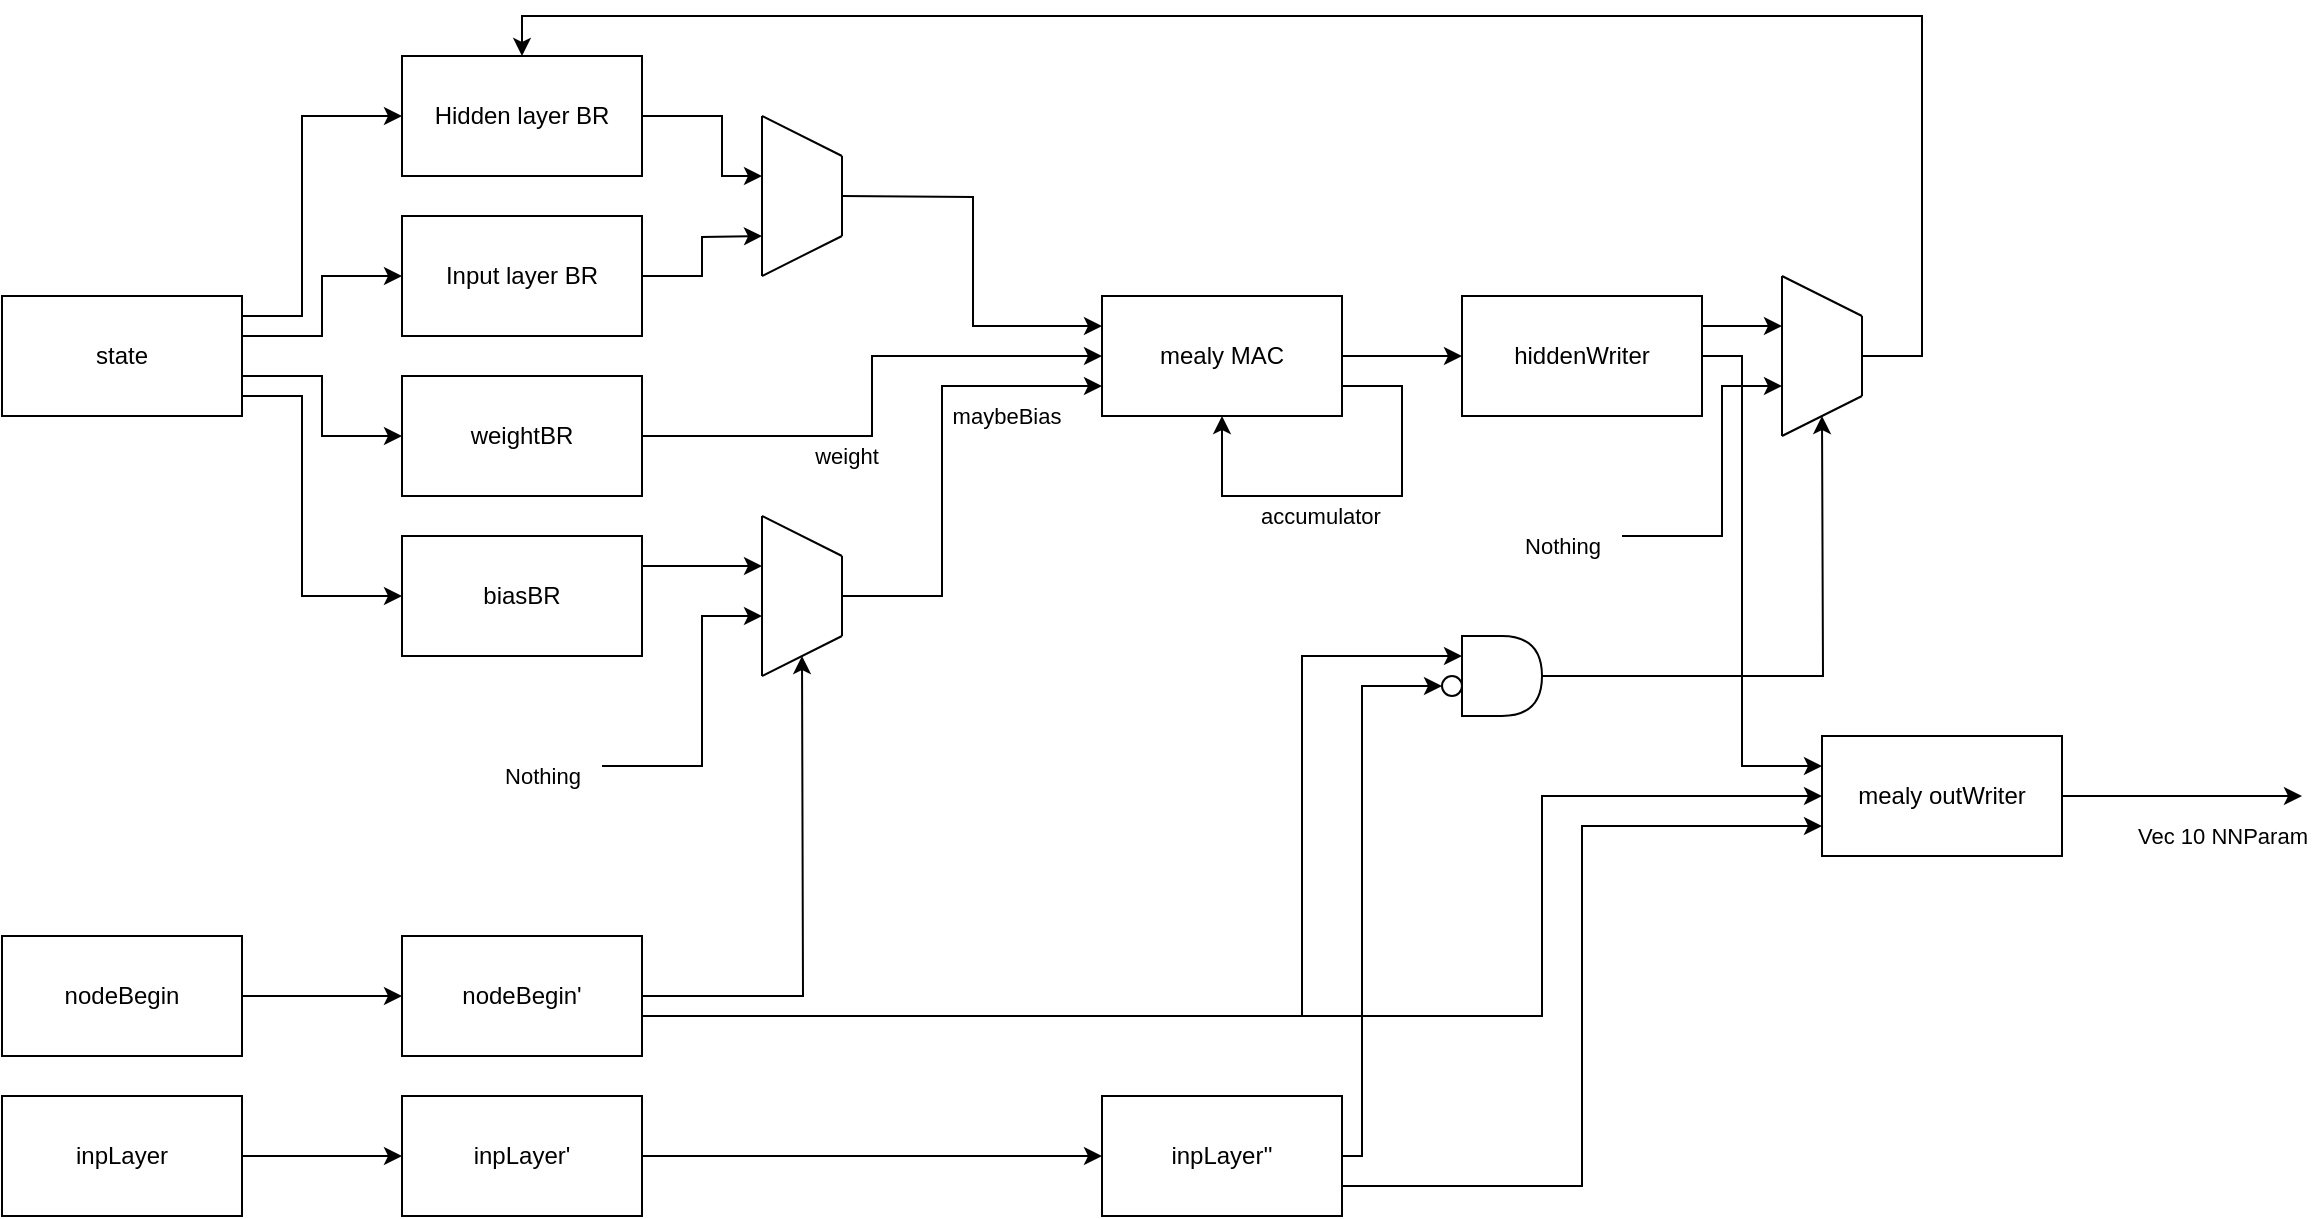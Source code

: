 <mxfile>
    <diagram id="71ZRyCAppLQEASLz2mQb" name="Page-1">
        <mxGraphModel dx="1222" dy="1914" grid="1" gridSize="10" guides="1" tooltips="1" connect="1" arrows="1" fold="1" page="1" pageScale="1" pageWidth="850" pageHeight="1100" math="0" shadow="0">
            <root>
                <mxCell id="0"/>
                <mxCell id="1" parent="0"/>
                <mxCell id="9" style="edgeStyle=orthogonalEdgeStyle;rounded=0;html=1;exitX=1;exitY=0.25;exitDx=0;exitDy=0;entryX=0;entryY=0.5;entryDx=0;entryDy=0;" parent="1" source="2" target="49" edge="1">
                    <mxGeometry relative="1" as="geometry">
                        <Array as="points">
                            <mxPoint x="240" y="130"/>
                            <mxPoint x="270" y="130"/>
                            <mxPoint x="270" y="30"/>
                        </Array>
                    </mxGeometry>
                </mxCell>
                <mxCell id="11" style="edgeStyle=orthogonalEdgeStyle;rounded=0;html=1;exitX=1;exitY=0.75;exitDx=0;exitDy=0;entryX=0;entryY=0.5;entryDx=0;entryDy=0;" parent="1" source="2" target="6" edge="1">
                    <mxGeometry relative="1" as="geometry">
                        <Array as="points">
                            <mxPoint x="240" y="170"/>
                            <mxPoint x="270" y="170"/>
                            <mxPoint x="270" y="270"/>
                        </Array>
                    </mxGeometry>
                </mxCell>
                <mxCell id="12" style="edgeStyle=orthogonalEdgeStyle;rounded=0;html=1;exitX=1;exitY=0.5;exitDx=0;exitDy=0;" parent="1" source="2" target="4" edge="1">
                    <mxGeometry relative="1" as="geometry">
                        <Array as="points">
                            <mxPoint x="240" y="160"/>
                            <mxPoint x="280" y="160"/>
                            <mxPoint x="280" y="190"/>
                        </Array>
                    </mxGeometry>
                </mxCell>
                <mxCell id="50" style="edgeStyle=orthogonalEdgeStyle;html=1;rounded=0;entryX=0;entryY=0.5;entryDx=0;entryDy=0;" parent="1" source="2" target="8" edge="1">
                    <mxGeometry relative="1" as="geometry">
                        <Array as="points">
                            <mxPoint x="280" y="140"/>
                            <mxPoint x="280" y="110"/>
                        </Array>
                        <mxPoint x="290" y="70" as="targetPoint"/>
                    </mxGeometry>
                </mxCell>
                <mxCell id="2" value="state" style="rounded=0;whiteSpace=wrap;html=1;" parent="1" vertex="1">
                    <mxGeometry x="120" y="120" width="120" height="60" as="geometry"/>
                </mxCell>
                <mxCell id="15" style="edgeStyle=orthogonalEdgeStyle;rounded=0;html=1;" parent="1" source="3" target="14" edge="1">
                    <mxGeometry relative="1" as="geometry"/>
                </mxCell>
                <mxCell id="3" value="nodeBegin" style="rounded=0;whiteSpace=wrap;html=1;" parent="1" vertex="1">
                    <mxGeometry x="120" y="440" width="120" height="60" as="geometry"/>
                </mxCell>
                <mxCell id="25" style="edgeStyle=orthogonalEdgeStyle;rounded=0;html=1;" parent="1" source="4" target="23" edge="1">
                    <mxGeometry relative="1" as="geometry"/>
                </mxCell>
                <mxCell id="26" value="weight" style="edgeLabel;html=1;align=center;verticalAlign=middle;resizable=0;points=[];" parent="25" vertex="1" connectable="0">
                    <mxGeometry x="-0.248" y="2" relative="1" as="geometry">
                        <mxPoint y="12" as="offset"/>
                    </mxGeometry>
                </mxCell>
                <mxCell id="4" value="weightBR" style="rounded=0;whiteSpace=wrap;html=1;" parent="1" vertex="1">
                    <mxGeometry x="320" y="160" width="120" height="60" as="geometry"/>
                </mxCell>
                <mxCell id="19" style="edgeStyle=orthogonalEdgeStyle;rounded=0;html=1;exitX=1;exitY=0.25;exitDx=0;exitDy=0;" parent="1" source="6" edge="1">
                    <mxGeometry relative="1" as="geometry">
                        <mxPoint x="500" y="255" as="targetPoint"/>
                    </mxGeometry>
                </mxCell>
                <mxCell id="45" style="edgeStyle=orthogonalEdgeStyle;html=1;rounded=0;" parent="1" edge="1">
                    <mxGeometry relative="1" as="geometry">
                        <mxPoint x="500" y="280" as="targetPoint"/>
                        <mxPoint x="420" y="355" as="sourcePoint"/>
                        <Array as="points">
                            <mxPoint x="470" y="355"/>
                            <mxPoint x="470" y="280"/>
                        </Array>
                    </mxGeometry>
                </mxCell>
                <mxCell id="46" value="Nothing" style="edgeLabel;html=1;align=center;verticalAlign=middle;resizable=0;points=[];" parent="45" vertex="1" connectable="0">
                    <mxGeometry x="-0.536" relative="1" as="geometry">
                        <mxPoint x="-66" y="5" as="offset"/>
                    </mxGeometry>
                </mxCell>
                <mxCell id="6" value="biasBR" style="rounded=0;whiteSpace=wrap;html=1;" parent="1" vertex="1">
                    <mxGeometry x="320" y="240" width="120" height="60" as="geometry"/>
                </mxCell>
                <mxCell id="59" style="edgeStyle=orthogonalEdgeStyle;rounded=0;html=1;" parent="1" source="8" edge="1">
                    <mxGeometry relative="1" as="geometry">
                        <mxPoint x="500" y="90" as="targetPoint"/>
                    </mxGeometry>
                </mxCell>
                <mxCell id="8" value="Input layer BR" style="rounded=0;whiteSpace=wrap;html=1;" parent="1" vertex="1">
                    <mxGeometry x="320" y="80" width="120" height="60" as="geometry"/>
                </mxCell>
                <mxCell id="20" style="edgeStyle=orthogonalEdgeStyle;rounded=0;html=1;" parent="1" source="14" edge="1">
                    <mxGeometry relative="1" as="geometry">
                        <mxPoint x="520" y="300" as="targetPoint"/>
                    </mxGeometry>
                </mxCell>
                <mxCell id="14" value="nodeBegin'" style="rounded=0;whiteSpace=wrap;html=1;" parent="1" vertex="1">
                    <mxGeometry x="320" y="440" width="120" height="60" as="geometry"/>
                </mxCell>
                <mxCell id="21" style="edgeStyle=orthogonalEdgeStyle;rounded=0;html=1;entryX=0;entryY=0.75;entryDx=0;entryDy=0;" parent="1" target="23" edge="1">
                    <mxGeometry relative="1" as="geometry">
                        <mxPoint x="660" y="230" as="targetPoint"/>
                        <Array as="points">
                            <mxPoint x="590" y="270"/>
                            <mxPoint x="590" y="165"/>
                        </Array>
                        <mxPoint x="540" y="270" as="sourcePoint"/>
                    </mxGeometry>
                </mxCell>
                <mxCell id="22" value="maybeBias" style="edgeLabel;html=1;align=center;verticalAlign=middle;resizable=0;points=[];" parent="21" vertex="1" connectable="0">
                    <mxGeometry x="0.733" y="-3" relative="1" as="geometry">
                        <mxPoint x="-17" y="12" as="offset"/>
                    </mxGeometry>
                </mxCell>
                <mxCell id="29" style="edgeStyle=orthogonalEdgeStyle;rounded=0;html=1;exitX=1;exitY=0.75;exitDx=0;exitDy=0;entryX=0.5;entryY=1;entryDx=0;entryDy=0;" parent="1" source="23" target="23" edge="1">
                    <mxGeometry relative="1" as="geometry">
                        <mxPoint x="720" y="240" as="targetPoint"/>
                        <Array as="points">
                            <mxPoint x="820" y="165"/>
                            <mxPoint x="820" y="220"/>
                            <mxPoint x="730" y="220"/>
                        </Array>
                    </mxGeometry>
                </mxCell>
                <mxCell id="30" value="accumulator" style="edgeLabel;html=1;align=center;verticalAlign=middle;resizable=0;points=[];" parent="29" vertex="1" connectable="0">
                    <mxGeometry x="-0.074" y="-1" relative="1" as="geometry">
                        <mxPoint x="-27" y="11" as="offset"/>
                    </mxGeometry>
                </mxCell>
                <mxCell id="86" style="edgeStyle=orthogonalEdgeStyle;rounded=0;html=1;entryX=0;entryY=0.5;entryDx=0;entryDy=0;" edge="1" parent="1" source="23" target="72">
                    <mxGeometry relative="1" as="geometry"/>
                </mxCell>
                <mxCell id="23" value="mealy MAC" style="rounded=0;whiteSpace=wrap;html=1;" parent="1" vertex="1">
                    <mxGeometry x="670" y="120" width="120" height="60" as="geometry"/>
                </mxCell>
                <mxCell id="43" value="" style="group" parent="1" vertex="1" connectable="0">
                    <mxGeometry x="500" y="230" width="40" height="80" as="geometry"/>
                </mxCell>
                <mxCell id="39" value="" style="endArrow=none;html=1;rounded=0;" parent="43" edge="1">
                    <mxGeometry width="50" height="50" relative="1" as="geometry">
                        <mxPoint y="80" as="sourcePoint"/>
                        <mxPoint as="targetPoint"/>
                    </mxGeometry>
                </mxCell>
                <mxCell id="40" value="" style="endArrow=none;html=1;rounded=0;" parent="43" edge="1">
                    <mxGeometry width="50" height="50" relative="1" as="geometry">
                        <mxPoint y="80" as="sourcePoint"/>
                        <mxPoint x="40" y="60" as="targetPoint"/>
                    </mxGeometry>
                </mxCell>
                <mxCell id="41" value="" style="endArrow=none;html=1;rounded=0;" parent="43" edge="1">
                    <mxGeometry width="50" height="50" relative="1" as="geometry">
                        <mxPoint x="40" y="20" as="sourcePoint"/>
                        <mxPoint as="targetPoint"/>
                    </mxGeometry>
                </mxCell>
                <mxCell id="42" value="" style="endArrow=none;html=1;rounded=0;" parent="43" edge="1">
                    <mxGeometry width="50" height="50" relative="1" as="geometry">
                        <mxPoint x="40" y="60" as="sourcePoint"/>
                        <mxPoint x="40" y="20" as="targetPoint"/>
                    </mxGeometry>
                </mxCell>
                <mxCell id="58" style="edgeStyle=orthogonalEdgeStyle;rounded=0;html=1;" parent="1" source="49" edge="1">
                    <mxGeometry relative="1" as="geometry">
                        <mxPoint x="500" y="60" as="targetPoint"/>
                        <Array as="points">
                            <mxPoint x="480" y="30"/>
                            <mxPoint x="480" y="60"/>
                        </Array>
                    </mxGeometry>
                </mxCell>
                <mxCell id="49" value="Hidden layer BR" style="rounded=0;whiteSpace=wrap;html=1;" parent="1" vertex="1">
                    <mxGeometry x="320" width="120" height="60" as="geometry"/>
                </mxCell>
                <mxCell id="51" value="" style="group" parent="1" vertex="1" connectable="0">
                    <mxGeometry x="500" y="30" width="40" height="80" as="geometry"/>
                </mxCell>
                <mxCell id="52" value="" style="endArrow=none;html=1;rounded=0;" parent="51" edge="1">
                    <mxGeometry width="50" height="50" relative="1" as="geometry">
                        <mxPoint y="80" as="sourcePoint"/>
                        <mxPoint as="targetPoint"/>
                    </mxGeometry>
                </mxCell>
                <mxCell id="53" value="" style="endArrow=none;html=1;rounded=0;" parent="51" edge="1">
                    <mxGeometry width="50" height="50" relative="1" as="geometry">
                        <mxPoint y="80" as="sourcePoint"/>
                        <mxPoint x="40" y="60" as="targetPoint"/>
                    </mxGeometry>
                </mxCell>
                <mxCell id="54" value="" style="endArrow=none;html=1;rounded=0;" parent="51" edge="1">
                    <mxGeometry width="50" height="50" relative="1" as="geometry">
                        <mxPoint x="40" y="20" as="sourcePoint"/>
                        <mxPoint as="targetPoint"/>
                    </mxGeometry>
                </mxCell>
                <mxCell id="55" value="" style="endArrow=none;html=1;rounded=0;" parent="51" edge="1">
                    <mxGeometry width="50" height="50" relative="1" as="geometry">
                        <mxPoint x="40" y="60" as="sourcePoint"/>
                        <mxPoint x="40" y="20" as="targetPoint"/>
                    </mxGeometry>
                </mxCell>
                <mxCell id="60" value="" style="endArrow=classic;html=1;rounded=0;edgeStyle=orthogonalEdgeStyle;entryX=0;entryY=0.25;entryDx=0;entryDy=0;" parent="1" target="23" edge="1">
                    <mxGeometry width="50" height="50" relative="1" as="geometry">
                        <mxPoint x="540" y="70" as="sourcePoint"/>
                        <mxPoint x="680" y="20" as="targetPoint"/>
                    </mxGeometry>
                </mxCell>
                <mxCell id="61" style="edgeStyle=orthogonalEdgeStyle;rounded=0;html=1;" parent="1" source="62" target="63" edge="1">
                    <mxGeometry relative="1" as="geometry"/>
                </mxCell>
                <mxCell id="62" value="inpLayer" style="rounded=0;whiteSpace=wrap;html=1;" parent="1" vertex="1">
                    <mxGeometry x="120" y="520" width="120" height="60" as="geometry"/>
                </mxCell>
                <mxCell id="71" style="edgeStyle=none;html=1;" edge="1" parent="1" source="63" target="70">
                    <mxGeometry relative="1" as="geometry"/>
                </mxCell>
                <mxCell id="63" value="inpLayer'" style="rounded=0;whiteSpace=wrap;html=1;" parent="1" vertex="1">
                    <mxGeometry x="320" y="520" width="120" height="60" as="geometry"/>
                </mxCell>
                <mxCell id="73" style="edgeStyle=orthogonalEdgeStyle;html=1;rounded=0;entryX=0;entryY=0.5;entryDx=0;entryDy=0;" edge="1" parent="1" source="70" target="87">
                    <mxGeometry relative="1" as="geometry">
                        <mxPoint x="830" y="320" as="targetPoint"/>
                        <Array as="points">
                            <mxPoint x="800" y="550"/>
                            <mxPoint x="800" y="315"/>
                        </Array>
                    </mxGeometry>
                </mxCell>
                <mxCell id="99" style="edgeStyle=orthogonalEdgeStyle;rounded=0;html=1;exitX=1;exitY=0.75;exitDx=0;exitDy=0;entryX=0;entryY=0.75;entryDx=0;entryDy=0;" edge="1" parent="1" source="70" target="98">
                    <mxGeometry relative="1" as="geometry"/>
                </mxCell>
                <mxCell id="70" value="inpLayer''" style="rounded=0;whiteSpace=wrap;html=1;" vertex="1" parent="1">
                    <mxGeometry x="670" y="520" width="120" height="60" as="geometry"/>
                </mxCell>
                <mxCell id="84" style="edgeStyle=orthogonalEdgeStyle;rounded=0;html=1;exitX=1;exitY=0.25;exitDx=0;exitDy=0;" edge="1" parent="1" source="72">
                    <mxGeometry relative="1" as="geometry">
                        <mxPoint x="1010" y="135" as="targetPoint"/>
                    </mxGeometry>
                </mxCell>
                <mxCell id="102" style="edgeStyle=orthogonalEdgeStyle;rounded=0;html=1;entryX=0;entryY=0.25;entryDx=0;entryDy=0;" edge="1" parent="1" source="72" target="98">
                    <mxGeometry relative="1" as="geometry">
                        <Array as="points">
                            <mxPoint x="990" y="150"/>
                            <mxPoint x="990" y="355"/>
                        </Array>
                    </mxGeometry>
                </mxCell>
                <mxCell id="72" value="hiddenWriter" style="rounded=0;whiteSpace=wrap;html=1;" vertex="1" parent="1">
                    <mxGeometry x="850" y="120" width="120" height="60" as="geometry"/>
                </mxCell>
                <mxCell id="76" style="edgeStyle=orthogonalEdgeStyle;rounded=0;html=1;" edge="1" parent="1" source="74">
                    <mxGeometry relative="1" as="geometry">
                        <mxPoint x="1030" y="180" as="targetPoint"/>
                    </mxGeometry>
                </mxCell>
                <mxCell id="74" value="" style="shape=delay;whiteSpace=wrap;html=1;" vertex="1" parent="1">
                    <mxGeometry x="850" y="290" width="40" height="40" as="geometry"/>
                </mxCell>
                <mxCell id="75" value="" style="endArrow=classic;html=1;rounded=0;entryX=0;entryY=0.25;entryDx=0;entryDy=0;edgeStyle=orthogonalEdgeStyle;exitX=1;exitY=0.75;exitDx=0;exitDy=0;" edge="1" parent="1" source="14" target="74">
                    <mxGeometry width="50" height="50" relative="1" as="geometry">
                        <mxPoint x="770" y="480" as="sourcePoint"/>
                        <mxPoint x="770" y="430" as="targetPoint"/>
                        <Array as="points">
                            <mxPoint x="440" y="480"/>
                            <mxPoint x="770" y="480"/>
                            <mxPoint x="770" y="300"/>
                        </Array>
                    </mxGeometry>
                </mxCell>
                <mxCell id="77" value="" style="group" vertex="1" connectable="0" parent="1">
                    <mxGeometry x="1010" y="110" width="40" height="80" as="geometry"/>
                </mxCell>
                <mxCell id="78" value="" style="endArrow=none;html=1;rounded=0;" edge="1" parent="77">
                    <mxGeometry width="50" height="50" relative="1" as="geometry">
                        <mxPoint y="80" as="sourcePoint"/>
                        <mxPoint as="targetPoint"/>
                    </mxGeometry>
                </mxCell>
                <mxCell id="79" value="" style="endArrow=none;html=1;rounded=0;" edge="1" parent="77">
                    <mxGeometry width="50" height="50" relative="1" as="geometry">
                        <mxPoint y="80" as="sourcePoint"/>
                        <mxPoint x="40" y="60" as="targetPoint"/>
                    </mxGeometry>
                </mxCell>
                <mxCell id="80" value="" style="endArrow=none;html=1;rounded=0;" edge="1" parent="77">
                    <mxGeometry width="50" height="50" relative="1" as="geometry">
                        <mxPoint x="40" y="20" as="sourcePoint"/>
                        <mxPoint as="targetPoint"/>
                    </mxGeometry>
                </mxCell>
                <mxCell id="81" value="" style="endArrow=none;html=1;rounded=0;" edge="1" parent="77">
                    <mxGeometry width="50" height="50" relative="1" as="geometry">
                        <mxPoint x="40" y="60" as="sourcePoint"/>
                        <mxPoint x="40" y="20" as="targetPoint"/>
                    </mxGeometry>
                </mxCell>
                <mxCell id="82" style="edgeStyle=orthogonalEdgeStyle;html=1;rounded=0;" edge="1" parent="1">
                    <mxGeometry relative="1" as="geometry">
                        <mxPoint x="1010" y="165" as="targetPoint"/>
                        <mxPoint x="930" y="240" as="sourcePoint"/>
                        <Array as="points">
                            <mxPoint x="980" y="240"/>
                            <mxPoint x="980" y="165"/>
                        </Array>
                    </mxGeometry>
                </mxCell>
                <mxCell id="83" value="Nothing" style="edgeLabel;html=1;align=center;verticalAlign=middle;resizable=0;points=[];" vertex="1" connectable="0" parent="82">
                    <mxGeometry x="-0.536" relative="1" as="geometry">
                        <mxPoint x="-66" y="5" as="offset"/>
                    </mxGeometry>
                </mxCell>
                <mxCell id="85" value="" style="endArrow=classic;html=1;rounded=0;entryX=0.5;entryY=0;entryDx=0;entryDy=0;edgeStyle=orthogonalEdgeStyle;" edge="1" parent="1" target="49">
                    <mxGeometry width="50" height="50" relative="1" as="geometry">
                        <mxPoint x="1050" y="150" as="sourcePoint"/>
                        <mxPoint x="970" y="40" as="targetPoint"/>
                        <Array as="points">
                            <mxPoint x="1080" y="150"/>
                            <mxPoint x="1080" y="-20"/>
                            <mxPoint x="380" y="-20"/>
                        </Array>
                    </mxGeometry>
                </mxCell>
                <mxCell id="87" value="" style="ellipse;whiteSpace=wrap;html=1;aspect=fixed;" vertex="1" parent="1">
                    <mxGeometry x="840" y="310" width="10" height="10" as="geometry"/>
                </mxCell>
                <mxCell id="101" style="edgeStyle=orthogonalEdgeStyle;rounded=0;html=1;" edge="1" parent="1" source="98">
                    <mxGeometry relative="1" as="geometry">
                        <mxPoint x="1270" y="370" as="targetPoint"/>
                        <Array as="points">
                            <mxPoint x="1250" y="370"/>
                            <mxPoint x="1250" y="370"/>
                        </Array>
                    </mxGeometry>
                </mxCell>
                <mxCell id="103" value="Vec 10 NNParam" style="edgeLabel;html=1;align=center;verticalAlign=middle;resizable=0;points=[];" vertex="1" connectable="0" parent="101">
                    <mxGeometry x="0.394" y="-1" relative="1" as="geometry">
                        <mxPoint x="-4" y="19" as="offset"/>
                    </mxGeometry>
                </mxCell>
                <mxCell id="98" value="mealy outWriter" style="rounded=0;whiteSpace=wrap;html=1;" vertex="1" parent="1">
                    <mxGeometry x="1030" y="340" width="120" height="60" as="geometry"/>
                </mxCell>
                <mxCell id="100" value="" style="endArrow=classic;html=1;rounded=0;edgeStyle=orthogonalEdgeStyle;entryX=0;entryY=0.5;entryDx=0;entryDy=0;" edge="1" parent="1" target="98">
                    <mxGeometry width="50" height="50" relative="1" as="geometry">
                        <mxPoint x="770" y="480" as="sourcePoint"/>
                        <mxPoint x="810" y="440" as="targetPoint"/>
                        <Array as="points">
                            <mxPoint x="890" y="480"/>
                            <mxPoint x="890" y="370"/>
                        </Array>
                    </mxGeometry>
                </mxCell>
            </root>
        </mxGraphModel>
    </diagram>
</mxfile>